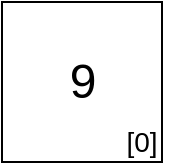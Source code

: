 <mxfile version="26.2.7">
  <diagram name="第 1 页" id="_MVxPaWDY9nUTC5SlAOA">
    <mxGraphModel dx="1428" dy="743" grid="1" gridSize="10" guides="1" tooltips="1" connect="1" arrows="1" fold="1" page="1" pageScale="1" pageWidth="827" pageHeight="1169" math="0" shadow="0">
      <root>
        <mxCell id="0" />
        <mxCell id="1" parent="0" />
        <mxCell id="3N5nppbNkiOyzgR5uvMz-2" value="" style="rounded=0;whiteSpace=wrap;html=1;" parent="1" vertex="1">
          <mxGeometry x="40" y="400" width="80" height="80" as="geometry" />
        </mxCell>
        <mxCell id="iLnh9LYtmCxks-QTeESe-1" value="&lt;font style=&quot;font-size: 24px;&quot;&gt;9&lt;/font&gt;" style="text;html=1;align=center;verticalAlign=middle;whiteSpace=wrap;rounded=0;" vertex="1" parent="1">
          <mxGeometry x="57.5" y="425" width="45" height="30" as="geometry" />
        </mxCell>
        <mxCell id="iLnh9LYtmCxks-QTeESe-3" value="&lt;font style=&quot;font-size: 14px;&quot;&gt;[0]&lt;/font&gt;" style="text;html=1;align=center;verticalAlign=middle;whiteSpace=wrap;rounded=0;" vertex="1" parent="1">
          <mxGeometry x="90" y="460" width="40" height="20" as="geometry" />
        </mxCell>
      </root>
    </mxGraphModel>
  </diagram>
</mxfile>
